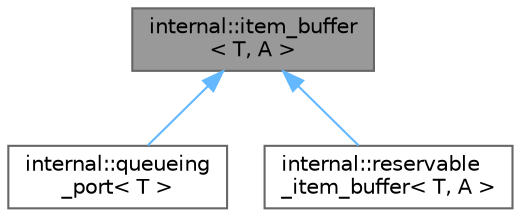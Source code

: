 digraph "internal::item_buffer&lt; T, A &gt;"
{
 // LATEX_PDF_SIZE
  bgcolor="transparent";
  edge [fontname=Helvetica,fontsize=10,labelfontname=Helvetica,labelfontsize=10];
  node [fontname=Helvetica,fontsize=10,shape=box,height=0.2,width=0.4];
  Node1 [id="Node000001",label="internal::item_buffer\l\< T, A \>",height=0.2,width=0.4,color="gray40", fillcolor="grey60", style="filled", fontcolor="black",tooltip=" "];
  Node1 -> Node2 [id="edge1_Node000001_Node000002",dir="back",color="steelblue1",style="solid",tooltip=" "];
  Node2 [id="Node000002",label="internal::queueing\l_port\< T \>",height=0.2,width=0.4,color="gray40", fillcolor="white", style="filled",URL="$classinternal_1_1queueing__port.html",tooltip="queueing join_port"];
  Node1 -> Node3 [id="edge2_Node000001_Node000003",dir="back",color="steelblue1",style="solid",tooltip=" "];
  Node3 [id="Node000003",label="internal::reservable\l_item_buffer\< T, A \>",height=0.2,width=0.4,color="gray40", fillcolor="white", style="filled",URL="$classinternal_1_1reservable__item__buffer.html",tooltip="item_buffer with reservable front-end. NOTE: if reserving, do not"];
}
